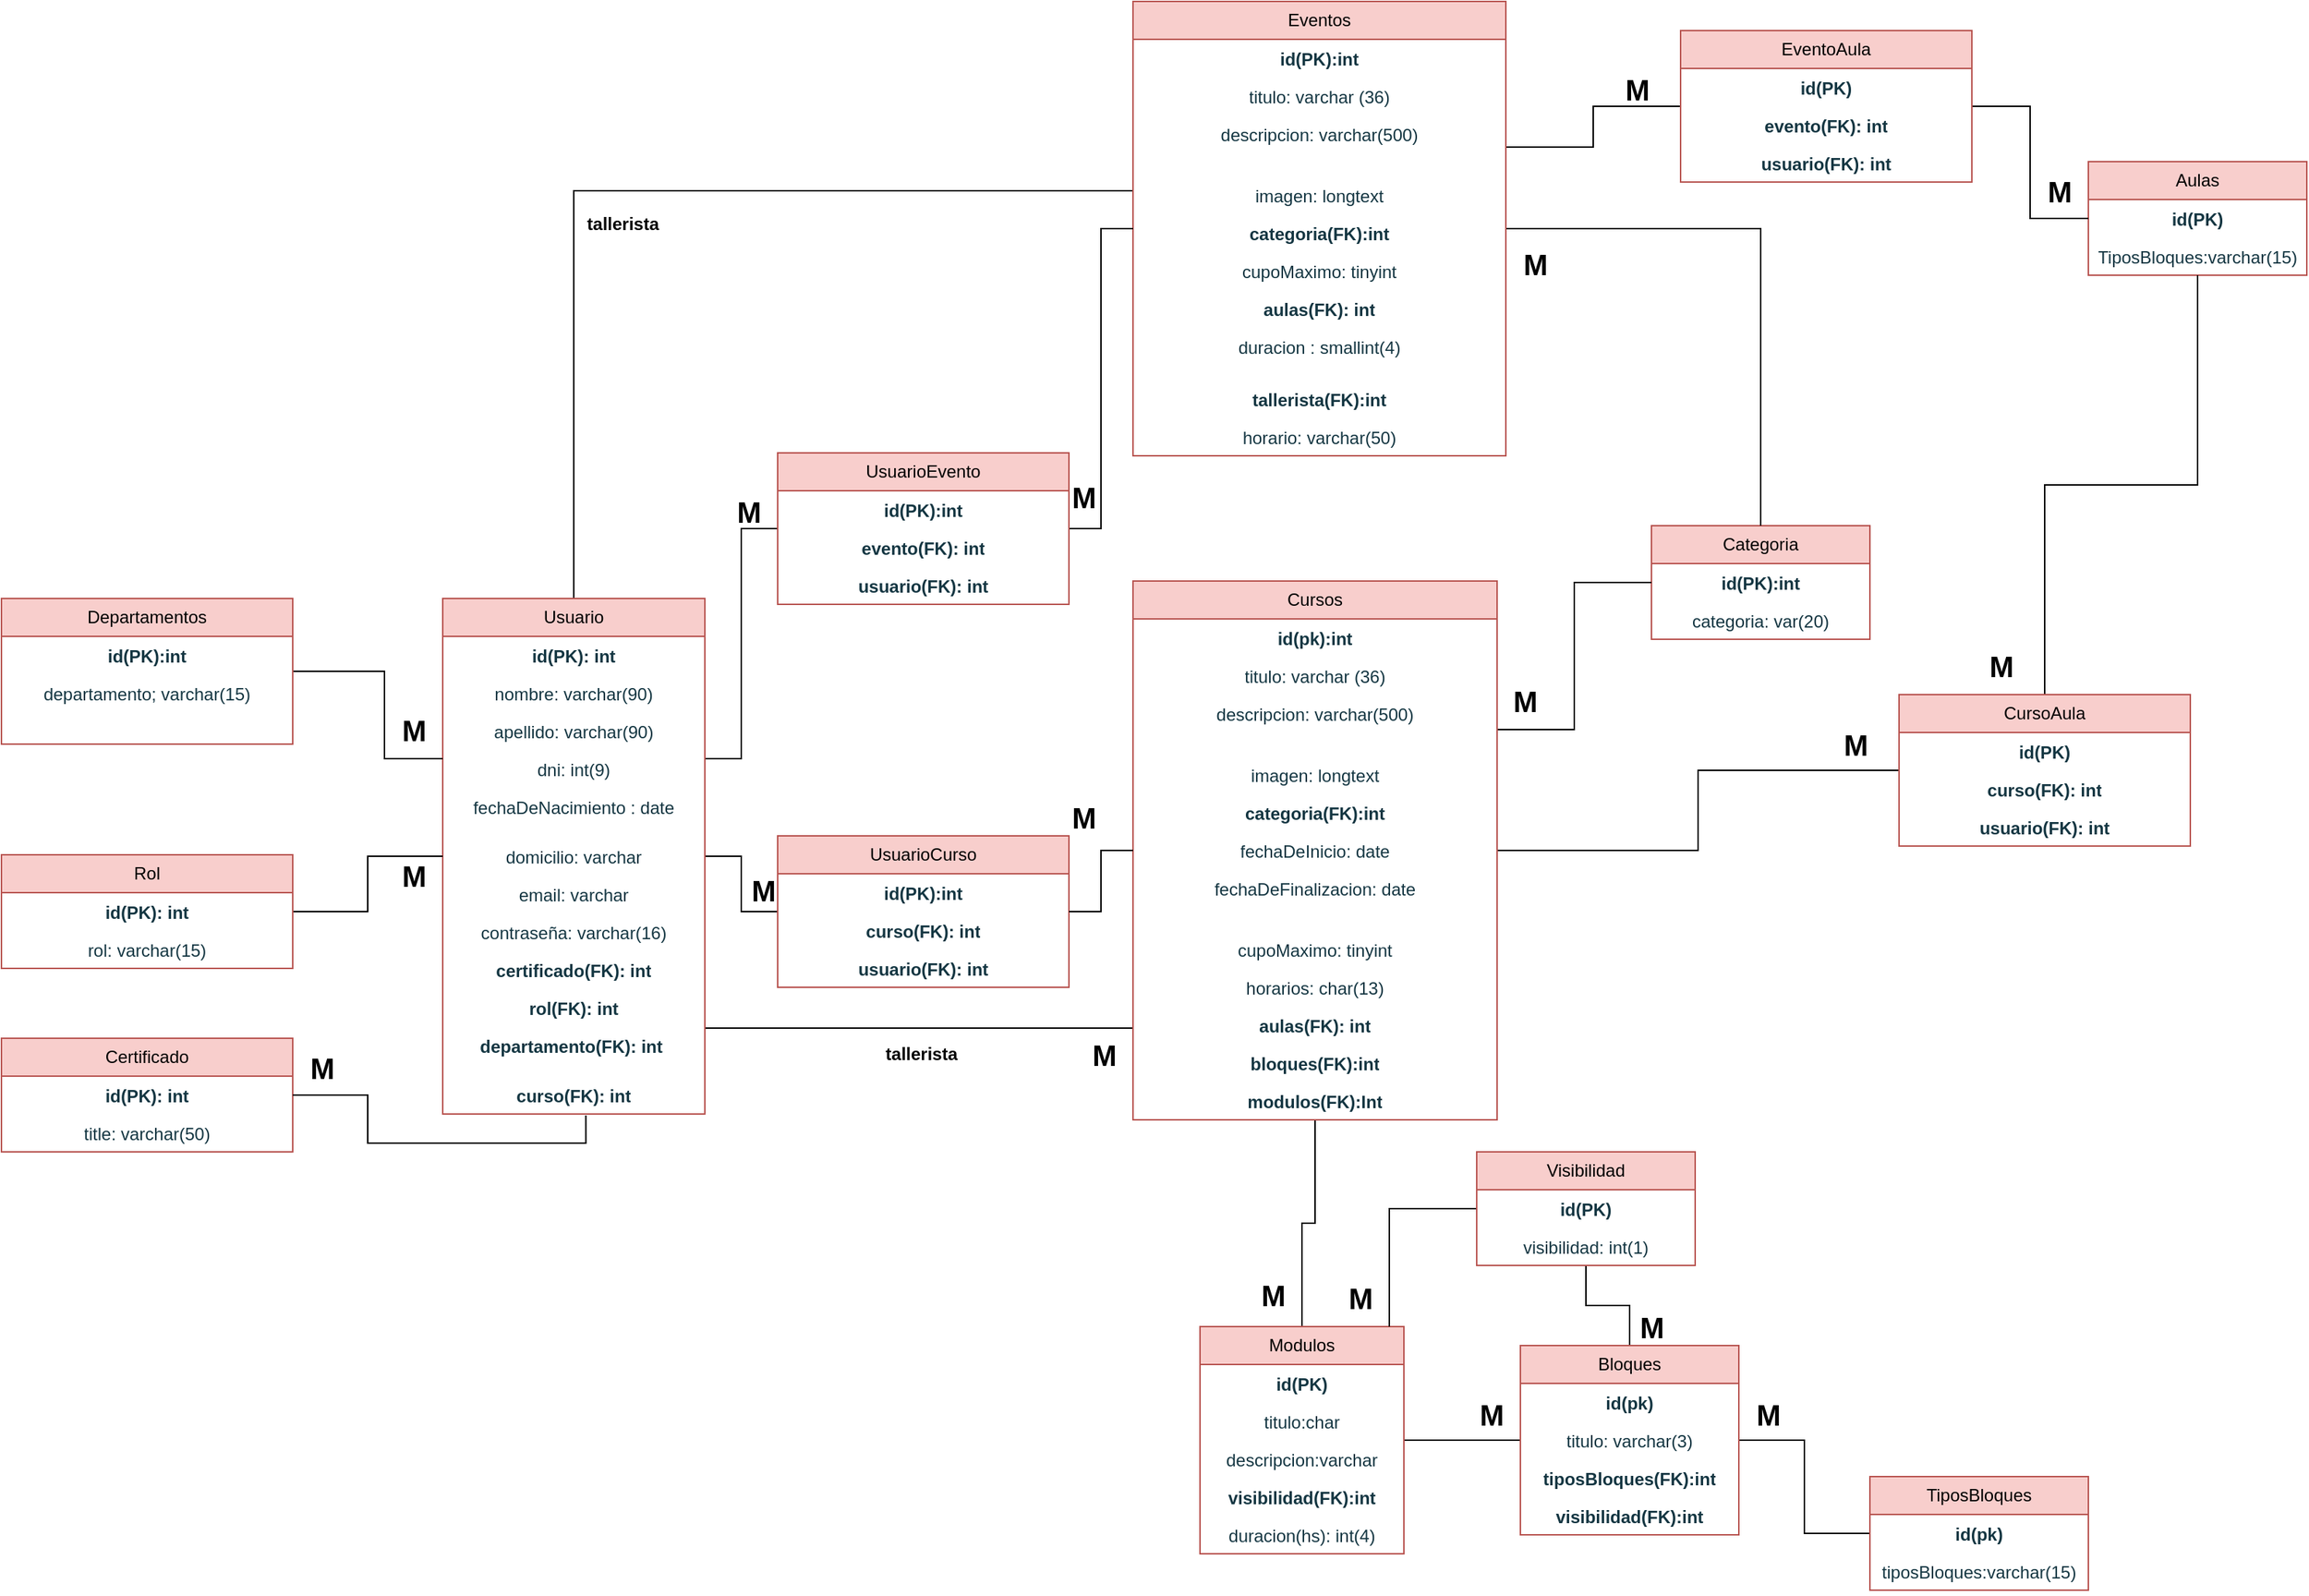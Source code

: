 <mxfile version="22.0.8" type="google">
  <diagram name="Página-1" id="gWVcj5YXT6tBU2rBWjBN">
    <mxGraphModel grid="1" page="1" gridSize="10" guides="1" tooltips="1" connect="1" arrows="1" fold="1" pageScale="1" pageWidth="827" pageHeight="1169" math="0" shadow="0">
      <root>
        <mxCell id="0" />
        <mxCell id="1" parent="0" />
        <mxCell id="Xv2jpE0jrQcvN5k45TY_-11" style="edgeStyle=orthogonalEdgeStyle;rounded=0;orthogonalLoop=1;jettySize=auto;html=1;endArrow=none;endFill=0;" edge="1" parent="1" source="Trl6ogpPUJDb91EOsjQq-227" target="Xv2jpE0jrQcvN5k45TY_-6">
          <mxGeometry relative="1" as="geometry" />
        </mxCell>
        <mxCell id="Xv2jpE0jrQcvN5k45TY_-21" style="edgeStyle=orthogonalEdgeStyle;rounded=0;orthogonalLoop=1;jettySize=auto;html=1;endArrow=none;endFill=0;" edge="1" parent="1" source="Trl6ogpPUJDb91EOsjQq-227" target="Xv2jpE0jrQcvN5k45TY_-16">
          <mxGeometry relative="1" as="geometry">
            <Array as="points">
              <mxPoint x="-105" y="480" />
              <mxPoint x="-105" y="322" />
            </Array>
          </mxGeometry>
        </mxCell>
        <mxCell id="Xv2jpE0jrQcvN5k45TY_-35" style="edgeStyle=orthogonalEdgeStyle;rounded=0;orthogonalLoop=1;jettySize=auto;html=1;entryX=0;entryY=0.5;entryDx=0;entryDy=0;endArrow=none;endFill=0;" edge="1" parent="1" source="Trl6ogpPUJDb91EOsjQq-227">
          <mxGeometry relative="1" as="geometry">
            <mxPoint x="164" y="665" as="targetPoint" />
            <Array as="points">
              <mxPoint x="-60" y="665" />
              <mxPoint x="-60" y="665" />
            </Array>
          </mxGeometry>
        </mxCell>
        <mxCell id="Xv2jpE0jrQcvN5k45TY_-39" style="edgeStyle=orthogonalEdgeStyle;rounded=0;orthogonalLoop=1;jettySize=auto;html=1;entryX=0;entryY=0.5;entryDx=0;entryDy=0;endArrow=none;endFill=0;" edge="1" parent="1" source="Trl6ogpPUJDb91EOsjQq-227" target="5LOl_uwtcelqdM_KmDDy-11">
          <mxGeometry relative="1" as="geometry">
            <Array as="points">
              <mxPoint x="-220" y="90" />
              <mxPoint x="164" y="90" />
            </Array>
          </mxGeometry>
        </mxCell>
        <mxCell id="Trl6ogpPUJDb91EOsjQq-227" value="Usuario" style="swimlane;fontStyle=0;childLayout=stackLayout;horizontal=1;startSize=26;fillColor=#f8cecc;horizontalStack=0;resizeParent=1;resizeParentMax=0;resizeLast=0;collapsible=1;marginBottom=0;whiteSpace=wrap;html=1;strokeColor=#b85450;" vertex="1" parent="1">
          <mxGeometry x="-310" y="370" width="180" height="354" as="geometry" />
        </mxCell>
        <mxCell id="Trl6ogpPUJDb91EOsjQq-228" value="&lt;b&gt;id(PK): int&lt;/b&gt;" style="text;strokeColor=none;fillColor=none;align=center;verticalAlign=top;spacingLeft=4;spacingRight=4;overflow=hidden;rotatable=0;points=[[0,0.5],[1,0.5]];portConstraint=eastwest;whiteSpace=wrap;html=1;fontColor=#143642;" vertex="1" parent="Trl6ogpPUJDb91EOsjQq-227">
          <mxGeometry y="26" width="180" height="26" as="geometry" />
        </mxCell>
        <mxCell id="Trl6ogpPUJDb91EOsjQq-229" value="nombre: varchar(90)" style="text;strokeColor=none;fillColor=none;align=center;verticalAlign=top;spacingLeft=4;spacingRight=4;overflow=hidden;rotatable=0;points=[[0,0.5],[1,0.5]];portConstraint=eastwest;whiteSpace=wrap;html=1;fontColor=#143642;" vertex="1" parent="Trl6ogpPUJDb91EOsjQq-227">
          <mxGeometry y="52" width="180" height="26" as="geometry" />
        </mxCell>
        <mxCell id="Trl6ogpPUJDb91EOsjQq-240" value="apellido: varchar(90)" style="text;strokeColor=none;fillColor=none;align=center;verticalAlign=top;spacingLeft=4;spacingRight=4;overflow=hidden;rotatable=0;points=[[0,0.5],[1,0.5]];portConstraint=eastwest;whiteSpace=wrap;html=1;fontColor=#143642;" vertex="1" parent="Trl6ogpPUJDb91EOsjQq-227">
          <mxGeometry y="78" width="180" height="26" as="geometry" />
        </mxCell>
        <mxCell id="tPulZWrpUTLhjtsQkggX-11" value="dni: int(9)" style="text;strokeColor=none;fillColor=none;align=center;verticalAlign=top;spacingLeft=4;spacingRight=4;overflow=hidden;rotatable=0;points=[[0,0.5],[1,0.5]];portConstraint=eastwest;whiteSpace=wrap;html=1;fontColor=#143642;" vertex="1" parent="Trl6ogpPUJDb91EOsjQq-227">
          <mxGeometry y="104" width="180" height="26" as="geometry" />
        </mxCell>
        <mxCell id="Trl6ogpPUJDb91EOsjQq-231" value="fechaDeNacimiento : date" style="text;strokeColor=none;fillColor=none;align=center;verticalAlign=top;spacingLeft=4;spacingRight=4;overflow=hidden;rotatable=0;points=[[0,0.5],[1,0.5]];portConstraint=eastwest;whiteSpace=wrap;html=1;fontColor=#143642;" vertex="1" parent="Trl6ogpPUJDb91EOsjQq-227">
          <mxGeometry y="130" width="180" height="34" as="geometry" />
        </mxCell>
        <mxCell id="Trl6ogpPUJDb91EOsjQq-237" value="domicilio: varchar&lt;br&gt;" style="text;strokeColor=none;fillColor=none;align=center;verticalAlign=top;spacingLeft=4;spacingRight=4;overflow=hidden;rotatable=0;points=[[0,0.5],[1,0.5]];portConstraint=eastwest;whiteSpace=wrap;html=1;fontColor=#143642;" vertex="1" parent="Trl6ogpPUJDb91EOsjQq-227">
          <mxGeometry y="164" width="180" height="26" as="geometry" />
        </mxCell>
        <mxCell id="Trl6ogpPUJDb91EOsjQq-230" value="email: varchar" style="text;strokeColor=none;fillColor=none;align=center;verticalAlign=top;spacingLeft=4;spacingRight=4;overflow=hidden;rotatable=0;points=[[0,0.5],[1,0.5]];portConstraint=eastwest;whiteSpace=wrap;html=1;fontColor=#143642;" vertex="1" parent="Trl6ogpPUJDb91EOsjQq-227">
          <mxGeometry y="190" width="180" height="26" as="geometry" />
        </mxCell>
        <mxCell id="Trl6ogpPUJDb91EOsjQq-239" value="contraseña: varchar(16)" style="text;strokeColor=none;fillColor=none;align=center;verticalAlign=top;spacingLeft=4;spacingRight=4;overflow=hidden;rotatable=0;points=[[0,0.5],[1,0.5]];portConstraint=eastwest;whiteSpace=wrap;html=1;fontColor=#143642;" vertex="1" parent="Trl6ogpPUJDb91EOsjQq-227">
          <mxGeometry y="216" width="180" height="26" as="geometry" />
        </mxCell>
        <mxCell id="Xv2jpE0jrQcvN5k45TY_-81" value="&lt;b&gt;certificado(FK): int&lt;/b&gt;" style="text;strokeColor=none;fillColor=none;align=center;verticalAlign=top;spacingLeft=4;spacingRight=4;overflow=hidden;rotatable=0;points=[[0,0.5],[1,0.5]];portConstraint=eastwest;whiteSpace=wrap;html=1;fontColor=#143642;" vertex="1" parent="Trl6ogpPUJDb91EOsjQq-227">
          <mxGeometry y="242" width="180" height="26" as="geometry" />
        </mxCell>
        <mxCell id="Trl6ogpPUJDb91EOsjQq-246" value="&lt;b&gt;rol(FK): int&lt;/b&gt;" style="text;strokeColor=none;fillColor=none;align=center;verticalAlign=top;spacingLeft=4;spacingRight=4;overflow=hidden;rotatable=0;points=[[0,0.5],[1,0.5]];portConstraint=eastwest;whiteSpace=wrap;html=1;fontColor=#143642;" vertex="1" parent="Trl6ogpPUJDb91EOsjQq-227">
          <mxGeometry y="268" width="180" height="26" as="geometry" />
        </mxCell>
        <mxCell id="Trl6ogpPUJDb91EOsjQq-238" value="departamento(FK): int&amp;nbsp;" style="text;strokeColor=none;fillColor=none;align=center;verticalAlign=top;spacingLeft=4;spacingRight=4;overflow=hidden;rotatable=0;points=[[0,0.5],[1,0.5]];portConstraint=eastwest;whiteSpace=wrap;html=1;fontColor=#143642;fontStyle=1" vertex="1" parent="Trl6ogpPUJDb91EOsjQq-227">
          <mxGeometry y="294" width="180" height="34" as="geometry" />
        </mxCell>
        <mxCell id="Trl6ogpPUJDb91EOsjQq-245" value="&lt;b&gt;curso(FK): int&lt;/b&gt;" style="text;strokeColor=none;fillColor=none;align=center;verticalAlign=top;spacingLeft=4;spacingRight=4;overflow=hidden;rotatable=0;points=[[0,0.5],[1,0.5]];portConstraint=eastwest;whiteSpace=wrap;html=1;fontColor=#143642;" vertex="1" parent="Trl6ogpPUJDb91EOsjQq-227">
          <mxGeometry y="328" width="180" height="26" as="geometry" />
        </mxCell>
        <mxCell id="Trl6ogpPUJDb91EOsjQq-232" value="Categoria" style="swimlane;fontStyle=0;childLayout=stackLayout;horizontal=1;startSize=26;fillColor=#f8cecc;horizontalStack=0;resizeParent=1;resizeParentMax=0;resizeLast=0;collapsible=1;marginBottom=0;whiteSpace=wrap;html=1;strokeColor=#b85450;" vertex="1" parent="1">
          <mxGeometry x="520" y="320" width="150" height="78" as="geometry" />
        </mxCell>
        <mxCell id="Trl6ogpPUJDb91EOsjQq-233" value="&lt;b&gt;id(PK):int&lt;/b&gt;" style="text;strokeColor=none;fillColor=none;align=center;verticalAlign=top;spacingLeft=4;spacingRight=4;overflow=hidden;rotatable=0;points=[[0,0.5],[1,0.5]];portConstraint=eastwest;whiteSpace=wrap;html=1;fontColor=#143642;" vertex="1" parent="Trl6ogpPUJDb91EOsjQq-232">
          <mxGeometry y="26" width="150" height="26" as="geometry" />
        </mxCell>
        <mxCell id="Trl6ogpPUJDb91EOsjQq-236" value="categoria: var(20)" style="text;strokeColor=none;fillColor=none;align=center;verticalAlign=top;spacingLeft=4;spacingRight=4;overflow=hidden;rotatable=0;points=[[0,0.5],[1,0.5]];portConstraint=eastwest;whiteSpace=wrap;html=1;fontColor=#143642;" vertex="1" parent="Trl6ogpPUJDb91EOsjQq-232">
          <mxGeometry y="52" width="150" height="26" as="geometry" />
        </mxCell>
        <mxCell id="Xv2jpE0jrQcvN5k45TY_-5" style="edgeStyle=orthogonalEdgeStyle;rounded=0;orthogonalLoop=1;jettySize=auto;html=1;endArrow=none;endFill=0;" edge="1" parent="1" source="Trl6ogpPUJDb91EOsjQq-247" target="Trl6ogpPUJDb91EOsjQq-227">
          <mxGeometry relative="1" as="geometry" />
        </mxCell>
        <mxCell id="Trl6ogpPUJDb91EOsjQq-247" value="Rol" style="swimlane;fontStyle=0;childLayout=stackLayout;horizontal=1;startSize=26;fillColor=#f8cecc;horizontalStack=0;resizeParent=1;resizeParentMax=0;resizeLast=0;collapsible=1;marginBottom=0;whiteSpace=wrap;html=1;strokeColor=#b85450;" vertex="1" parent="1">
          <mxGeometry x="-613" y="546" width="200" height="78" as="geometry" />
        </mxCell>
        <mxCell id="Trl6ogpPUJDb91EOsjQq-248" value="&lt;b&gt;id(PK): int&lt;/b&gt;" style="text;strokeColor=none;fillColor=none;align=center;verticalAlign=top;spacingLeft=4;spacingRight=4;overflow=hidden;rotatable=0;points=[[0,0.5],[1,0.5]];portConstraint=eastwest;whiteSpace=wrap;html=1;fontColor=#143642;" vertex="1" parent="Trl6ogpPUJDb91EOsjQq-247">
          <mxGeometry y="26" width="200" height="26" as="geometry" />
        </mxCell>
        <mxCell id="Trl6ogpPUJDb91EOsjQq-249" value="rol: varchar(15)" style="text;strokeColor=none;fillColor=none;align=center;verticalAlign=top;spacingLeft=4;spacingRight=4;overflow=hidden;rotatable=0;points=[[0,0.5],[1,0.5]];portConstraint=eastwest;whiteSpace=wrap;html=1;fontColor=#143642;" vertex="1" parent="Trl6ogpPUJDb91EOsjQq-247">
          <mxGeometry y="52" width="200" height="26" as="geometry" />
        </mxCell>
        <mxCell id="Xv2jpE0jrQcvN5k45TY_-26" style="edgeStyle=orthogonalEdgeStyle;rounded=0;orthogonalLoop=1;jettySize=auto;html=1;endArrow=none;endFill=0;" edge="1" parent="1" source="Trl6ogpPUJDb91EOsjQq-253" target="Trl6ogpPUJDb91EOsjQq-232">
          <mxGeometry relative="1" as="geometry">
            <Array as="points">
              <mxPoint x="467" y="460" />
              <mxPoint x="467" y="359" />
            </Array>
          </mxGeometry>
        </mxCell>
        <mxCell id="Xv2jpE0jrQcvN5k45TY_-31" style="edgeStyle=orthogonalEdgeStyle;rounded=0;orthogonalLoop=1;jettySize=auto;html=1;endArrow=none;endFill=0;" edge="1" parent="1" source="Trl6ogpPUJDb91EOsjQq-253" target="Trl6ogpPUJDb91EOsjQq-267">
          <mxGeometry relative="1" as="geometry" />
        </mxCell>
        <mxCell id="Xv2jpE0jrQcvN5k45TY_-65" style="edgeStyle=orthogonalEdgeStyle;rounded=0;orthogonalLoop=1;jettySize=auto;html=1;endArrow=none;endFill=0;" edge="1" parent="1" source="Trl6ogpPUJDb91EOsjQq-253" target="Xv2jpE0jrQcvN5k45TY_-59">
          <mxGeometry relative="1" as="geometry" />
        </mxCell>
        <mxCell id="Trl6ogpPUJDb91EOsjQq-253" value="Cursos" style="swimlane;fontStyle=0;childLayout=stackLayout;horizontal=1;startSize=26;fillColor=#f8cecc;horizontalStack=0;resizeParent=1;resizeParentMax=0;resizeLast=0;collapsible=1;marginBottom=0;whiteSpace=wrap;html=1;strokeColor=#b85450;" vertex="1" parent="1">
          <mxGeometry x="164" y="358" width="250" height="370" as="geometry" />
        </mxCell>
        <mxCell id="Trl6ogpPUJDb91EOsjQq-254" value="&lt;b&gt;id(pk):int&lt;/b&gt;" style="text;strokeColor=none;fillColor=none;align=center;verticalAlign=top;spacingLeft=4;spacingRight=4;overflow=hidden;rotatable=0;points=[[0,0.5],[1,0.5]];portConstraint=eastwest;whiteSpace=wrap;html=1;fontColor=#143642;" vertex="1" parent="Trl6ogpPUJDb91EOsjQq-253">
          <mxGeometry y="26" width="250" height="26" as="geometry" />
        </mxCell>
        <mxCell id="Trl6ogpPUJDb91EOsjQq-255" value="titulo: varchar (36)" style="text;strokeColor=none;fillColor=none;align=center;verticalAlign=top;spacingLeft=4;spacingRight=4;overflow=hidden;rotatable=0;points=[[0,0.5],[1,0.5]];portConstraint=eastwest;whiteSpace=wrap;html=1;fontColor=#143642;" vertex="1" parent="Trl6ogpPUJDb91EOsjQq-253">
          <mxGeometry y="52" width="250" height="26" as="geometry" />
        </mxCell>
        <mxCell id="Trl6ogpPUJDb91EOsjQq-256" value="descripcion: varchar(500)" style="text;strokeColor=none;fillColor=none;align=center;verticalAlign=top;spacingLeft=4;spacingRight=4;overflow=hidden;rotatable=0;points=[[0,0.5],[1,0.5]];portConstraint=eastwest;whiteSpace=wrap;html=1;fontColor=#143642;" vertex="1" parent="Trl6ogpPUJDb91EOsjQq-253">
          <mxGeometry y="78" width="250" height="42" as="geometry" />
        </mxCell>
        <mxCell id="Trl6ogpPUJDb91EOsjQq-257" value="imagen: longtext" style="text;strokeColor=none;fillColor=none;align=center;verticalAlign=top;spacingLeft=4;spacingRight=4;overflow=hidden;rotatable=0;points=[[0,0.5],[1,0.5]];portConstraint=eastwest;whiteSpace=wrap;html=1;fontColor=#143642;" vertex="1" parent="Trl6ogpPUJDb91EOsjQq-253">
          <mxGeometry y="120" width="250" height="26" as="geometry" />
        </mxCell>
        <mxCell id="Trl6ogpPUJDb91EOsjQq-258" value="&lt;b style=&quot;border-color: var(--border-color);&quot;&gt;categoria(FK):int&lt;/b&gt;" style="text;strokeColor=none;fillColor=none;align=center;verticalAlign=top;spacingLeft=4;spacingRight=4;overflow=hidden;rotatable=0;points=[[0,0.5],[1,0.5]];portConstraint=eastwest;whiteSpace=wrap;html=1;fontColor=#143642;" vertex="1" parent="Trl6ogpPUJDb91EOsjQq-253">
          <mxGeometry y="146" width="250" height="26" as="geometry" />
        </mxCell>
        <mxCell id="Trl6ogpPUJDb91EOsjQq-259" value="fechaDeInicio: date" style="text;strokeColor=none;fillColor=none;align=center;verticalAlign=top;spacingLeft=4;spacingRight=4;overflow=hidden;rotatable=0;points=[[0,0.5],[1,0.5]];portConstraint=eastwest;whiteSpace=wrap;html=1;fontColor=#143642;" vertex="1" parent="Trl6ogpPUJDb91EOsjQq-253">
          <mxGeometry y="172" width="250" height="26" as="geometry" />
        </mxCell>
        <mxCell id="Trl6ogpPUJDb91EOsjQq-260" value="fechaDeFinalizacion: date" style="text;strokeColor=none;fillColor=none;align=center;verticalAlign=top;spacingLeft=4;spacingRight=4;overflow=hidden;rotatable=0;points=[[0,0.5],[1,0.5]];portConstraint=eastwest;whiteSpace=wrap;html=1;fontColor=#143642;" vertex="1" parent="Trl6ogpPUJDb91EOsjQq-253">
          <mxGeometry y="198" width="250" height="42" as="geometry" />
        </mxCell>
        <mxCell id="Trl6ogpPUJDb91EOsjQq-261" value="cupoMaximo: tinyint" style="text;strokeColor=none;fillColor=none;align=center;verticalAlign=top;spacingLeft=4;spacingRight=4;overflow=hidden;rotatable=0;points=[[0,0.5],[1,0.5]];portConstraint=eastwest;whiteSpace=wrap;html=1;fontColor=#143642;" vertex="1" parent="Trl6ogpPUJDb91EOsjQq-253">
          <mxGeometry y="240" width="250" height="26" as="geometry" />
        </mxCell>
        <mxCell id="Trl6ogpPUJDb91EOsjQq-264" value="horarios: char(13)" style="text;strokeColor=none;fillColor=none;align=center;verticalAlign=top;spacingLeft=4;spacingRight=4;overflow=hidden;rotatable=0;points=[[0,0.5],[1,0.5]];portConstraint=eastwest;whiteSpace=wrap;html=1;fontColor=#143642;" vertex="1" parent="Trl6ogpPUJDb91EOsjQq-253">
          <mxGeometry y="266" width="250" height="26" as="geometry" />
        </mxCell>
        <mxCell id="Trl6ogpPUJDb91EOsjQq-262" value="&lt;b&gt;aulas(FK): int&lt;/b&gt;" style="text;strokeColor=none;fillColor=none;align=center;verticalAlign=top;spacingLeft=4;spacingRight=4;overflow=hidden;rotatable=0;points=[[0,0.5],[1,0.5]];portConstraint=eastwest;whiteSpace=wrap;html=1;fontColor=#143642;" vertex="1" parent="Trl6ogpPUJDb91EOsjQq-253">
          <mxGeometry y="292" width="250" height="26" as="geometry" />
        </mxCell>
        <mxCell id="tPulZWrpUTLhjtsQkggX-2" value="&lt;b&gt;bloques(FK):int&lt;/b&gt;" style="text;strokeColor=none;fillColor=none;align=center;verticalAlign=top;spacingLeft=4;spacingRight=4;overflow=hidden;rotatable=0;points=[[0,0.5],[1,0.5]];portConstraint=eastwest;whiteSpace=wrap;html=1;fontColor=#143642;" vertex="1" parent="Trl6ogpPUJDb91EOsjQq-253">
          <mxGeometry y="318" width="250" height="26" as="geometry" />
        </mxCell>
        <mxCell id="Trl6ogpPUJDb91EOsjQq-266" value="&lt;b&gt;modulos(FK):Int&lt;/b&gt;" style="text;strokeColor=none;fillColor=none;align=center;verticalAlign=top;spacingLeft=4;spacingRight=4;overflow=hidden;rotatable=0;points=[[0,0.5],[1,0.5]];portConstraint=eastwest;whiteSpace=wrap;html=1;fontColor=#143642;" vertex="1" parent="Trl6ogpPUJDb91EOsjQq-253">
          <mxGeometry y="344" width="250" height="26" as="geometry" />
        </mxCell>
        <mxCell id="Xv2jpE0jrQcvN5k45TY_-32" style="edgeStyle=orthogonalEdgeStyle;rounded=0;orthogonalLoop=1;jettySize=auto;html=1;endArrow=none;endFill=0;" edge="1" parent="1" source="Trl6ogpPUJDb91EOsjQq-267" target="5LOl_uwtcelqdM_KmDDy-1">
          <mxGeometry relative="1" as="geometry" />
        </mxCell>
        <mxCell id="Trl6ogpPUJDb91EOsjQq-267" value="Modulos" style="swimlane;fontStyle=0;childLayout=stackLayout;horizontal=1;startSize=26;fillColor=#f8cecc;horizontalStack=0;resizeParent=1;resizeParentMax=0;resizeLast=0;collapsible=1;marginBottom=0;whiteSpace=wrap;html=1;strokeColor=#b85450;" vertex="1" parent="1">
          <mxGeometry x="210" y="870" width="140" height="156" as="geometry" />
        </mxCell>
        <mxCell id="Trl6ogpPUJDb91EOsjQq-268" value="&lt;b&gt;id(PK)&lt;/b&gt;" style="text;strokeColor=none;fillColor=none;align=center;verticalAlign=top;spacingLeft=4;spacingRight=4;overflow=hidden;rotatable=0;points=[[0,0.5],[1,0.5]];portConstraint=eastwest;whiteSpace=wrap;html=1;fontColor=#143642;" vertex="1" parent="Trl6ogpPUJDb91EOsjQq-267">
          <mxGeometry y="26" width="140" height="26" as="geometry" />
        </mxCell>
        <mxCell id="Trl6ogpPUJDb91EOsjQq-269" value="titulo:char" style="text;strokeColor=none;fillColor=none;align=center;verticalAlign=top;spacingLeft=4;spacingRight=4;overflow=hidden;rotatable=0;points=[[0,0.5],[1,0.5]];portConstraint=eastwest;whiteSpace=wrap;html=1;fontColor=#143642;" vertex="1" parent="Trl6ogpPUJDb91EOsjQq-267">
          <mxGeometry y="52" width="140" height="26" as="geometry" />
        </mxCell>
        <mxCell id="Trl6ogpPUJDb91EOsjQq-270" value="descripcion:varchar" style="text;strokeColor=none;fillColor=none;align=center;verticalAlign=top;spacingLeft=4;spacingRight=4;overflow=hidden;rotatable=0;points=[[0,0.5],[1,0.5]];portConstraint=eastwest;whiteSpace=wrap;html=1;fontColor=#143642;" vertex="1" parent="Trl6ogpPUJDb91EOsjQq-267">
          <mxGeometry y="78" width="140" height="26" as="geometry" />
        </mxCell>
        <mxCell id="Trl6ogpPUJDb91EOsjQq-271" value="&lt;b&gt;visibilidad(FK):int&lt;/b&gt;" style="text;strokeColor=none;fillColor=none;align=center;verticalAlign=top;spacingLeft=4;spacingRight=4;overflow=hidden;rotatable=0;points=[[0,0.5],[1,0.5]];portConstraint=eastwest;whiteSpace=wrap;html=1;fontColor=#143642;" vertex="1" parent="Trl6ogpPUJDb91EOsjQq-267">
          <mxGeometry y="104" width="140" height="26" as="geometry" />
        </mxCell>
        <mxCell id="Trl6ogpPUJDb91EOsjQq-272" value="duracion(hs): int(4)" style="text;strokeColor=none;fillColor=none;align=center;verticalAlign=top;spacingLeft=4;spacingRight=4;overflow=hidden;rotatable=0;points=[[0,0.5],[1,0.5]];portConstraint=eastwest;whiteSpace=wrap;html=1;fontColor=#143642;" vertex="1" parent="Trl6ogpPUJDb91EOsjQq-267">
          <mxGeometry y="130" width="140" height="26" as="geometry" />
        </mxCell>
        <mxCell id="Xv2jpE0jrQcvN5k45TY_-2" style="edgeStyle=orthogonalEdgeStyle;rounded=0;orthogonalLoop=1;jettySize=auto;html=1;endArrow=none;endFill=0;" edge="1" parent="1" source="Trl6ogpPUJDb91EOsjQq-273" target="Trl6ogpPUJDb91EOsjQq-227">
          <mxGeometry relative="1" as="geometry">
            <Array as="points">
              <mxPoint x="-350" y="420" />
              <mxPoint x="-350" y="480" />
            </Array>
          </mxGeometry>
        </mxCell>
        <mxCell id="Trl6ogpPUJDb91EOsjQq-273" value="Departamentos" style="swimlane;fontStyle=0;childLayout=stackLayout;horizontal=1;startSize=26;fillColor=#f8cecc;horizontalStack=0;resizeParent=1;resizeParentMax=0;resizeLast=0;collapsible=1;marginBottom=0;whiteSpace=wrap;html=1;strokeColor=#b85450;" vertex="1" parent="1">
          <mxGeometry x="-613" y="370" width="200" height="100" as="geometry" />
        </mxCell>
        <mxCell id="Trl6ogpPUJDb91EOsjQq-274" value="&lt;b&gt;id(PK):int&lt;/b&gt;" style="text;strokeColor=none;fillColor=none;align=center;verticalAlign=top;spacingLeft=4;spacingRight=4;overflow=hidden;rotatable=0;points=[[0,0.5],[1,0.5]];portConstraint=eastwest;whiteSpace=wrap;html=1;fontColor=#143642;" vertex="1" parent="Trl6ogpPUJDb91EOsjQq-273">
          <mxGeometry y="26" width="200" height="26" as="geometry" />
        </mxCell>
        <mxCell id="Trl6ogpPUJDb91EOsjQq-275" value="departamento; varchar(15)" style="text;strokeColor=none;fillColor=none;align=center;verticalAlign=top;spacingLeft=4;spacingRight=4;overflow=hidden;rotatable=0;points=[[0,0.5],[1,0.5]];portConstraint=eastwest;whiteSpace=wrap;html=1;fontColor=#143642;" vertex="1" parent="Trl6ogpPUJDb91EOsjQq-273">
          <mxGeometry y="52" width="200" height="48" as="geometry" />
        </mxCell>
        <mxCell id="Xv2jpE0jrQcvN5k45TY_-33" style="edgeStyle=orthogonalEdgeStyle;rounded=0;orthogonalLoop=1;jettySize=auto;html=1;endArrow=none;endFill=0;" edge="1" parent="1" source="5LOl_uwtcelqdM_KmDDy-1" target="5LOl_uwtcelqdM_KmDDy-37">
          <mxGeometry relative="1" as="geometry" />
        </mxCell>
        <mxCell id="Xv2jpE0jrQcvN5k45TY_-34" style="edgeStyle=orthogonalEdgeStyle;rounded=0;orthogonalLoop=1;jettySize=auto;html=1;endArrow=none;endFill=0;" edge="1" parent="1" source="5LOl_uwtcelqdM_KmDDy-1" target="5LOl_uwtcelqdM_KmDDy-13">
          <mxGeometry relative="1" as="geometry" />
        </mxCell>
        <mxCell id="5LOl_uwtcelqdM_KmDDy-1" value="Bloques" style="swimlane;fontStyle=0;childLayout=stackLayout;horizontal=1;startSize=26;fillColor=#f8cecc;horizontalStack=0;resizeParent=1;resizeParentMax=0;resizeLast=0;collapsible=1;marginBottom=0;whiteSpace=wrap;html=1;strokeColor=#b85450;" vertex="1" parent="1">
          <mxGeometry x="430" y="883" width="150" height="130" as="geometry" />
        </mxCell>
        <mxCell id="5LOl_uwtcelqdM_KmDDy-2" value="&lt;b&gt;id(pk)&lt;/b&gt;" style="text;strokeColor=none;fillColor=none;align=center;verticalAlign=top;spacingLeft=4;spacingRight=4;overflow=hidden;rotatable=0;points=[[0,0.5],[1,0.5]];portConstraint=eastwest;whiteSpace=wrap;html=1;fontColor=#143642;" vertex="1" parent="5LOl_uwtcelqdM_KmDDy-1">
          <mxGeometry y="26" width="150" height="26" as="geometry" />
        </mxCell>
        <mxCell id="5LOl_uwtcelqdM_KmDDy-3" value="titulo: varchar(3)" style="text;strokeColor=none;fillColor=none;align=center;verticalAlign=top;spacingLeft=4;spacingRight=4;overflow=hidden;rotatable=0;points=[[0,0.5],[1,0.5]];portConstraint=eastwest;whiteSpace=wrap;html=1;fontColor=#143642;" vertex="1" parent="5LOl_uwtcelqdM_KmDDy-1">
          <mxGeometry y="52" width="150" height="26" as="geometry" />
        </mxCell>
        <mxCell id="tPulZWrpUTLhjtsQkggX-3" value="&lt;span style=&quot;border-color: var(--border-color);&quot;&gt;&lt;b&gt;tiposBloques(FK):int&lt;/b&gt;&lt;/span&gt;" style="text;strokeColor=none;fillColor=none;align=center;verticalAlign=top;spacingLeft=4;spacingRight=4;overflow=hidden;rotatable=0;points=[[0,0.5],[1,0.5]];portConstraint=eastwest;whiteSpace=wrap;html=1;fontColor=#143642;" vertex="1" parent="5LOl_uwtcelqdM_KmDDy-1">
          <mxGeometry y="78" width="150" height="26" as="geometry" />
        </mxCell>
        <mxCell id="5LOl_uwtcelqdM_KmDDy-4" value="&lt;b style=&quot;border-color: var(--border-color);&quot;&gt;visibilidad(FK):int&lt;/b&gt;" style="text;strokeColor=none;fillColor=none;align=center;verticalAlign=top;spacingLeft=4;spacingRight=4;overflow=hidden;rotatable=0;points=[[0,0.5],[1,0.5]];portConstraint=eastwest;whiteSpace=wrap;html=1;fontColor=#143642;" vertex="1" parent="5LOl_uwtcelqdM_KmDDy-1">
          <mxGeometry y="104" width="150" height="26" as="geometry" />
        </mxCell>
        <mxCell id="Xv2jpE0jrQcvN5k45TY_-28" style="edgeStyle=orthogonalEdgeStyle;rounded=0;orthogonalLoop=1;jettySize=auto;html=1;endArrow=none;endFill=0;" edge="1" parent="1" source="5LOl_uwtcelqdM_KmDDy-7" target="Trl6ogpPUJDb91EOsjQq-232">
          <mxGeometry relative="1" as="geometry" />
        </mxCell>
        <mxCell id="Xv2jpE0jrQcvN5k45TY_-74" style="edgeStyle=orthogonalEdgeStyle;rounded=0;orthogonalLoop=1;jettySize=auto;html=1;endArrow=none;endFill=0;" edge="1" parent="1" source="5LOl_uwtcelqdM_KmDDy-7" target="Xv2jpE0jrQcvN5k45TY_-70">
          <mxGeometry relative="1" as="geometry">
            <Array as="points">
              <mxPoint x="480" y="60" />
              <mxPoint x="480" y="32" />
            </Array>
          </mxGeometry>
        </mxCell>
        <mxCell id="5LOl_uwtcelqdM_KmDDy-7" value="Eventos" style="swimlane;fontStyle=0;childLayout=stackLayout;horizontal=1;startSize=26;fillColor=#f8cecc;horizontalStack=0;resizeParent=1;resizeParentMax=0;resizeLast=0;collapsible=1;marginBottom=0;whiteSpace=wrap;html=1;strokeColor=#b85450;" vertex="1" parent="1">
          <mxGeometry x="164" y="-40" width="256" height="312" as="geometry" />
        </mxCell>
        <mxCell id="5LOl_uwtcelqdM_KmDDy-8" value="&lt;b&gt;id(PK):int&lt;/b&gt;" style="text;strokeColor=none;fillColor=none;align=center;verticalAlign=top;spacingLeft=4;spacingRight=4;overflow=hidden;rotatable=0;points=[[0,0.5],[1,0.5]];portConstraint=eastwest;whiteSpace=wrap;html=1;fontColor=#143642;" vertex="1" parent="5LOl_uwtcelqdM_KmDDy-7">
          <mxGeometry y="26" width="256" height="26" as="geometry" />
        </mxCell>
        <mxCell id="5LOl_uwtcelqdM_KmDDy-9" value="titulo: varchar (36)" style="text;strokeColor=none;fillColor=none;align=center;verticalAlign=top;spacingLeft=4;spacingRight=4;overflow=hidden;rotatable=0;points=[[0,0.5],[1,0.5]];portConstraint=eastwest;whiteSpace=wrap;html=1;fontColor=#143642;" vertex="1" parent="5LOl_uwtcelqdM_KmDDy-7">
          <mxGeometry y="52" width="256" height="26" as="geometry" />
        </mxCell>
        <mxCell id="5LOl_uwtcelqdM_KmDDy-10" value="descripcion: varchar(500)" style="text;strokeColor=none;fillColor=none;align=center;verticalAlign=top;spacingLeft=4;spacingRight=4;overflow=hidden;rotatable=0;points=[[0,0.5],[1,0.5]];portConstraint=eastwest;whiteSpace=wrap;html=1;fontColor=#143642;" vertex="1" parent="5LOl_uwtcelqdM_KmDDy-7">
          <mxGeometry y="78" width="256" height="42" as="geometry" />
        </mxCell>
        <mxCell id="5LOl_uwtcelqdM_KmDDy-11" value="imagen: longtext" style="text;strokeColor=none;fillColor=none;align=center;verticalAlign=top;spacingLeft=4;spacingRight=4;overflow=hidden;rotatable=0;points=[[0,0.5],[1,0.5]];portConstraint=eastwest;whiteSpace=wrap;html=1;fontColor=#143642;" vertex="1" parent="5LOl_uwtcelqdM_KmDDy-7">
          <mxGeometry y="120" width="256" height="26" as="geometry" />
        </mxCell>
        <mxCell id="5LOl_uwtcelqdM_KmDDy-12" value="&lt;b style=&quot;border-color: var(--border-color);&quot;&gt;categoria(FK):int&lt;/b&gt;" style="text;strokeColor=none;fillColor=none;align=center;verticalAlign=top;spacingLeft=4;spacingRight=4;overflow=hidden;rotatable=0;points=[[0,0.5],[1,0.5]];portConstraint=eastwest;whiteSpace=wrap;html=1;fontColor=#143642;" vertex="1" parent="5LOl_uwtcelqdM_KmDDy-7">
          <mxGeometry y="146" width="256" height="26" as="geometry" />
        </mxCell>
        <mxCell id="5LOl_uwtcelqdM_KmDDy-48" value="cupoMaximo: tinyint" style="text;strokeColor=none;fillColor=none;align=center;verticalAlign=top;spacingLeft=4;spacingRight=4;overflow=hidden;rotatable=0;points=[[0,0.5],[1,0.5]];portConstraint=eastwest;whiteSpace=wrap;html=1;fontColor=#143642;" vertex="1" parent="5LOl_uwtcelqdM_KmDDy-7">
          <mxGeometry y="172" width="256" height="26" as="geometry" />
        </mxCell>
        <mxCell id="5LOl_uwtcelqdM_KmDDy-49" value="&lt;b style=&quot;border-color: var(--border-color);&quot;&gt;aulas(FK): int&lt;/b&gt;" style="text;strokeColor=none;fillColor=none;align=center;verticalAlign=top;spacingLeft=4;spacingRight=4;overflow=hidden;rotatable=0;points=[[0,0.5],[1,0.5]];portConstraint=eastwest;whiteSpace=wrap;html=1;fontColor=#143642;" vertex="1" parent="5LOl_uwtcelqdM_KmDDy-7">
          <mxGeometry y="198" width="256" height="26" as="geometry" />
        </mxCell>
        <mxCell id="5LOl_uwtcelqdM_KmDDy-50" value="duracion : smallint(4)" style="text;strokeColor=none;fillColor=none;align=center;verticalAlign=top;spacingLeft=4;spacingRight=4;overflow=hidden;rotatable=0;points=[[0,0.5],[1,0.5]];portConstraint=eastwest;whiteSpace=wrap;html=1;fontColor=#143642;" vertex="1" parent="5LOl_uwtcelqdM_KmDDy-7">
          <mxGeometry y="224" width="256" height="36" as="geometry" />
        </mxCell>
        <mxCell id="Xv2jpE0jrQcvN5k45TY_-49" value="&lt;b&gt;tallerista(FK):int&lt;/b&gt;" style="text;strokeColor=none;fillColor=none;align=center;verticalAlign=top;spacingLeft=4;spacingRight=4;overflow=hidden;rotatable=0;points=[[0,0.5],[1,0.5]];portConstraint=eastwest;whiteSpace=wrap;html=1;fontColor=#143642;" vertex="1" parent="5LOl_uwtcelqdM_KmDDy-7">
          <mxGeometry y="260" width="256" height="26" as="geometry" />
        </mxCell>
        <mxCell id="5LOl_uwtcelqdM_KmDDy-51" value="horario: varchar(50)" style="text;strokeColor=none;fillColor=none;align=center;verticalAlign=top;spacingLeft=4;spacingRight=4;overflow=hidden;rotatable=0;points=[[0,0.5],[1,0.5]];portConstraint=eastwest;whiteSpace=wrap;html=1;fontColor=#143642;" vertex="1" parent="5LOl_uwtcelqdM_KmDDy-7">
          <mxGeometry y="286" width="256" height="26" as="geometry" />
        </mxCell>
        <mxCell id="5LOl_uwtcelqdM_KmDDy-13" value="TiposBloques" style="swimlane;fontStyle=0;childLayout=stackLayout;horizontal=1;startSize=26;fillColor=#f8cecc;horizontalStack=0;resizeParent=1;resizeParentMax=0;resizeLast=0;collapsible=1;marginBottom=0;whiteSpace=wrap;html=1;strokeColor=#b85450;" vertex="1" parent="1">
          <mxGeometry x="670" y="973" width="150" height="78" as="geometry" />
        </mxCell>
        <mxCell id="5LOl_uwtcelqdM_KmDDy-14" value="&lt;b&gt;id(pk)&lt;/b&gt;" style="text;strokeColor=none;fillColor=none;align=center;verticalAlign=top;spacingLeft=4;spacingRight=4;overflow=hidden;rotatable=0;points=[[0,0.5],[1,0.5]];portConstraint=eastwest;whiteSpace=wrap;html=1;fontColor=#143642;" vertex="1" parent="5LOl_uwtcelqdM_KmDDy-13">
          <mxGeometry y="26" width="150" height="26" as="geometry" />
        </mxCell>
        <mxCell id="5LOl_uwtcelqdM_KmDDy-15" value="tiposBloques:varchar(15)" style="text;strokeColor=none;fillColor=none;align=center;verticalAlign=top;spacingLeft=4;spacingRight=4;overflow=hidden;rotatable=0;points=[[0,0.5],[1,0.5]];portConstraint=eastwest;whiteSpace=wrap;html=1;fontColor=#143642;" vertex="1" parent="5LOl_uwtcelqdM_KmDDy-13">
          <mxGeometry y="52" width="150" height="26" as="geometry" />
        </mxCell>
        <mxCell id="Xv2jpE0jrQcvN5k45TY_-38" style="edgeStyle=orthogonalEdgeStyle;rounded=0;orthogonalLoop=1;jettySize=auto;html=1;endArrow=none;endFill=0;" edge="1" parent="1" source="5LOl_uwtcelqdM_KmDDy-37" target="Trl6ogpPUJDb91EOsjQq-267">
          <mxGeometry relative="1" as="geometry">
            <Array as="points">
              <mxPoint x="340" y="789" />
            </Array>
          </mxGeometry>
        </mxCell>
        <mxCell id="5LOl_uwtcelqdM_KmDDy-37" value="Visibilidad" style="swimlane;fontStyle=0;childLayout=stackLayout;horizontal=1;startSize=26;fillColor=#f8cecc;horizontalStack=0;resizeParent=1;resizeParentMax=0;resizeLast=0;collapsible=1;marginBottom=0;whiteSpace=wrap;html=1;strokeColor=#b85450;" vertex="1" parent="1">
          <mxGeometry x="400" y="750" width="150" height="78" as="geometry" />
        </mxCell>
        <mxCell id="5LOl_uwtcelqdM_KmDDy-38" value="&lt;b&gt;id(PK)&lt;/b&gt;" style="text;strokeColor=none;fillColor=none;align=center;verticalAlign=top;spacingLeft=4;spacingRight=4;overflow=hidden;rotatable=0;points=[[0,0.5],[1,0.5]];portConstraint=eastwest;whiteSpace=wrap;html=1;fontColor=#143642;" vertex="1" parent="5LOl_uwtcelqdM_KmDDy-37">
          <mxGeometry y="26" width="150" height="26" as="geometry" />
        </mxCell>
        <mxCell id="5LOl_uwtcelqdM_KmDDy-39" value="visibilidad: int(1)" style="text;strokeColor=none;fillColor=none;align=center;verticalAlign=top;spacingLeft=4;spacingRight=4;overflow=hidden;rotatable=0;points=[[0,0.5],[1,0.5]];portConstraint=eastwest;whiteSpace=wrap;html=1;fontColor=#143642;" vertex="1" parent="5LOl_uwtcelqdM_KmDDy-37">
          <mxGeometry y="52" width="150" height="26" as="geometry" />
        </mxCell>
        <mxCell id="Xv2jpE0jrQcvN5k45TY_-6" value="UsuarioCurso" style="swimlane;fontStyle=0;childLayout=stackLayout;horizontal=1;startSize=26;fillColor=#f8cecc;horizontalStack=0;resizeParent=1;resizeParentMax=0;resizeLast=0;collapsible=1;marginBottom=0;whiteSpace=wrap;html=1;strokeColor=#b85450;" vertex="1" parent="1">
          <mxGeometry x="-80" y="533" width="200" height="104" as="geometry" />
        </mxCell>
        <mxCell id="Xv2jpE0jrQcvN5k45TY_-7" value="&lt;b&gt;id(PK):int&lt;/b&gt;" style="text;strokeColor=none;fillColor=none;align=center;verticalAlign=top;spacingLeft=4;spacingRight=4;overflow=hidden;rotatable=0;points=[[0,0.5],[1,0.5]];portConstraint=eastwest;whiteSpace=wrap;html=1;fontColor=#143642;" vertex="1" parent="Xv2jpE0jrQcvN5k45TY_-6">
          <mxGeometry y="26" width="200" height="26" as="geometry" />
        </mxCell>
        <mxCell id="Xv2jpE0jrQcvN5k45TY_-10" value="&lt;b&gt;curso(FK): int&lt;/b&gt;" style="text;strokeColor=none;fillColor=none;align=center;verticalAlign=top;spacingLeft=4;spacingRight=4;overflow=hidden;rotatable=0;points=[[0,0.5],[1,0.5]];portConstraint=eastwest;whiteSpace=wrap;html=1;fontColor=#143642;" vertex="1" parent="Xv2jpE0jrQcvN5k45TY_-6">
          <mxGeometry y="52" width="200" height="26" as="geometry" />
        </mxCell>
        <mxCell id="Xv2jpE0jrQcvN5k45TY_-9" value="&lt;b&gt;usuario(FK): int&lt;/b&gt;" style="text;strokeColor=none;fillColor=none;align=center;verticalAlign=top;spacingLeft=4;spacingRight=4;overflow=hidden;rotatable=0;points=[[0,0.5],[1,0.5]];portConstraint=eastwest;whiteSpace=wrap;html=1;fontColor=#143642;" vertex="1" parent="Xv2jpE0jrQcvN5k45TY_-6">
          <mxGeometry y="78" width="200" height="26" as="geometry" />
        </mxCell>
        <mxCell id="Xv2jpE0jrQcvN5k45TY_-22" style="edgeStyle=orthogonalEdgeStyle;rounded=0;orthogonalLoop=1;jettySize=auto;html=1;endArrow=none;endFill=0;" edge="1" parent="1" source="Xv2jpE0jrQcvN5k45TY_-16" target="5LOl_uwtcelqdM_KmDDy-7">
          <mxGeometry relative="1" as="geometry" />
        </mxCell>
        <mxCell id="Xv2jpE0jrQcvN5k45TY_-16" value="UsuarioEvento" style="swimlane;fontStyle=0;childLayout=stackLayout;horizontal=1;startSize=26;fillColor=#f8cecc;horizontalStack=0;resizeParent=1;resizeParentMax=0;resizeLast=0;collapsible=1;marginBottom=0;whiteSpace=wrap;html=1;strokeColor=#b85450;" vertex="1" parent="1">
          <mxGeometry x="-80" y="270" width="200" height="104" as="geometry" />
        </mxCell>
        <mxCell id="Xv2jpE0jrQcvN5k45TY_-17" value="&lt;b&gt;id(PK):int&lt;/b&gt;" style="text;strokeColor=none;fillColor=none;align=center;verticalAlign=top;spacingLeft=4;spacingRight=4;overflow=hidden;rotatable=0;points=[[0,0.5],[1,0.5]];portConstraint=eastwest;whiteSpace=wrap;html=1;fontColor=#143642;" vertex="1" parent="Xv2jpE0jrQcvN5k45TY_-16">
          <mxGeometry y="26" width="200" height="26" as="geometry" />
        </mxCell>
        <mxCell id="Xv2jpE0jrQcvN5k45TY_-19" value="&lt;b&gt;evento(FK): int&lt;/b&gt;" style="text;strokeColor=none;fillColor=none;align=center;verticalAlign=top;spacingLeft=4;spacingRight=4;overflow=hidden;rotatable=0;points=[[0,0.5],[1,0.5]];portConstraint=eastwest;whiteSpace=wrap;html=1;fontColor=#143642;" vertex="1" parent="Xv2jpE0jrQcvN5k45TY_-16">
          <mxGeometry y="52" width="200" height="26" as="geometry" />
        </mxCell>
        <mxCell id="Xv2jpE0jrQcvN5k45TY_-20" value="&lt;b&gt;usuario(FK): int&lt;/b&gt;" style="text;strokeColor=none;fillColor=none;align=center;verticalAlign=top;spacingLeft=4;spacingRight=4;overflow=hidden;rotatable=0;points=[[0,0.5],[1,0.5]];portConstraint=eastwest;whiteSpace=wrap;html=1;fontColor=#143642;" vertex="1" parent="Xv2jpE0jrQcvN5k45TY_-16">
          <mxGeometry y="78" width="200" height="26" as="geometry" />
        </mxCell>
        <mxCell id="tPulZWrpUTLhjtsQkggX-5" value="Aulas" style="swimlane;fontStyle=0;childLayout=stackLayout;horizontal=1;startSize=26;fillColor=#f8cecc;horizontalStack=0;resizeParent=1;resizeParentMax=0;resizeLast=0;collapsible=1;marginBottom=0;whiteSpace=wrap;html=1;strokeColor=#b85450;" vertex="1" parent="1">
          <mxGeometry x="820" y="70" width="150" height="78" as="geometry" />
        </mxCell>
        <mxCell id="tPulZWrpUTLhjtsQkggX-6" value="&lt;b&gt;id(PK)&lt;/b&gt;" style="text;strokeColor=none;fillColor=none;align=center;verticalAlign=top;spacingLeft=4;spacingRight=4;overflow=hidden;rotatable=0;points=[[0,0.5],[1,0.5]];portConstraint=eastwest;whiteSpace=wrap;html=1;fontColor=#143642;" vertex="1" parent="tPulZWrpUTLhjtsQkggX-5">
          <mxGeometry y="26" width="150" height="26" as="geometry" />
        </mxCell>
        <mxCell id="tPulZWrpUTLhjtsQkggX-7" value="TiposBloques:varchar(15)" style="text;strokeColor=none;fillColor=none;align=center;verticalAlign=top;spacingLeft=4;spacingRight=4;overflow=hidden;rotatable=0;points=[[0,0.5],[1,0.5]];portConstraint=eastwest;whiteSpace=wrap;html=1;fontColor=#143642;" vertex="1" parent="tPulZWrpUTLhjtsQkggX-5">
          <mxGeometry y="52" width="150" height="26" as="geometry" />
        </mxCell>
        <mxCell id="Xv2jpE0jrQcvN5k45TY_-37" value="tallerista&amp;nbsp;" style="text;html=1;align=center;verticalAlign=middle;resizable=0;points=[];autosize=1;strokeColor=none;fillColor=none;fontStyle=1" vertex="1" parent="1">
          <mxGeometry x="-20" y="668" width="80" height="30" as="geometry" />
        </mxCell>
        <mxCell id="Xv2jpE0jrQcvN5k45TY_-40" value="tallerista&amp;nbsp;" style="text;html=1;align=center;verticalAlign=middle;resizable=0;points=[];autosize=1;strokeColor=none;fillColor=none;fontStyle=1" vertex="1" parent="1">
          <mxGeometry x="-225" y="98" width="80" height="30" as="geometry" />
        </mxCell>
        <mxCell id="Xv2jpE0jrQcvN5k45TY_-41" value="&lt;font style=&quot;font-size: 20px;&quot;&gt;M&lt;/font&gt;" style="text;html=1;align=center;verticalAlign=middle;resizable=0;points=[];autosize=1;strokeColor=none;fillColor=none;fontStyle=1" vertex="1" parent="1">
          <mxGeometry x="-350" y="440" width="40" height="40" as="geometry" />
        </mxCell>
        <mxCell id="Xv2jpE0jrQcvN5k45TY_-42" value="&lt;font style=&quot;font-size: 20px;&quot;&gt;M&lt;/font&gt;" style="text;html=1;align=center;verticalAlign=middle;resizable=0;points=[];autosize=1;strokeColor=none;fillColor=none;fontStyle=1" vertex="1" parent="1">
          <mxGeometry x="-350" y="540" width="40" height="40" as="geometry" />
        </mxCell>
        <mxCell id="Xv2jpE0jrQcvN5k45TY_-43" value="&lt;font style=&quot;font-size: 20px;&quot;&gt;M&lt;/font&gt;" style="text;html=1;align=center;verticalAlign=middle;resizable=0;points=[];autosize=1;strokeColor=none;fillColor=none;fontStyle=1" vertex="1" parent="1">
          <mxGeometry x="-110" y="550" width="40" height="40" as="geometry" />
        </mxCell>
        <mxCell id="Xv2jpE0jrQcvN5k45TY_-45" value="" style="edgeStyle=orthogonalEdgeStyle;rounded=0;orthogonalLoop=1;jettySize=auto;html=1;endArrow=none;endFill=0;entryX=0;entryY=0.5;entryDx=0;entryDy=0;" edge="1" parent="1" source="Xv2jpE0jrQcvN5k45TY_-6" target="Trl6ogpPUJDb91EOsjQq-259">
          <mxGeometry relative="1" as="geometry">
            <mxPoint x="120" y="585" as="sourcePoint" />
            <mxPoint x="130" y="552" as="targetPoint" />
          </mxGeometry>
        </mxCell>
        <mxCell id="Xv2jpE0jrQcvN5k45TY_-46" value="&lt;font style=&quot;font-size: 20px;&quot;&gt;M&lt;/font&gt;" style="text;html=1;align=center;verticalAlign=middle;resizable=0;points=[];autosize=1;strokeColor=none;fillColor=none;fontStyle=1" vertex="1" parent="1">
          <mxGeometry x="-120" y="290" width="40" height="40" as="geometry" />
        </mxCell>
        <mxCell id="Xv2jpE0jrQcvN5k45TY_-47" value="&lt;font style=&quot;font-size: 20px;&quot;&gt;M&lt;/font&gt;" style="text;html=1;align=center;verticalAlign=middle;resizable=0;points=[];autosize=1;strokeColor=none;fillColor=none;fontStyle=1" vertex="1" parent="1">
          <mxGeometry x="110" y="280" width="40" height="40" as="geometry" />
        </mxCell>
        <mxCell id="Xv2jpE0jrQcvN5k45TY_-48" value="&lt;font style=&quot;font-size: 20px;&quot;&gt;M&lt;/font&gt;" style="text;html=1;align=center;verticalAlign=middle;resizable=0;points=[];autosize=1;strokeColor=none;fillColor=none;fontStyle=1" vertex="1" parent="1">
          <mxGeometry x="124" y="663" width="40" height="40" as="geometry" />
        </mxCell>
        <mxCell id="Xv2jpE0jrQcvN5k45TY_-51" value="&lt;font style=&quot;font-size: 20px;&quot;&gt;M&lt;/font&gt;" style="text;html=1;align=center;verticalAlign=middle;resizable=0;points=[];autosize=1;strokeColor=none;fillColor=none;fontStyle=1" vertex="1" parent="1">
          <mxGeometry x="110" y="500" width="40" height="40" as="geometry" />
        </mxCell>
        <mxCell id="Xv2jpE0jrQcvN5k45TY_-52" value="&lt;font style=&quot;font-size: 20px;&quot;&gt;M&lt;/font&gt;" style="text;html=1;align=center;verticalAlign=middle;resizable=0;points=[];autosize=1;strokeColor=none;fillColor=none;fontStyle=1" vertex="1" parent="1">
          <mxGeometry x="240" y="828" width="40" height="40" as="geometry" />
        </mxCell>
        <mxCell id="Xv2jpE0jrQcvN5k45TY_-53" value="&lt;font style=&quot;font-size: 20px;&quot;&gt;M&lt;/font&gt;" style="text;html=1;align=center;verticalAlign=middle;resizable=0;points=[];autosize=1;strokeColor=none;fillColor=none;fontStyle=1" vertex="1" parent="1">
          <mxGeometry x="300" y="830" width="40" height="40" as="geometry" />
        </mxCell>
        <mxCell id="Xv2jpE0jrQcvN5k45TY_-54" value="&lt;font style=&quot;font-size: 20px;&quot;&gt;M&lt;/font&gt;" style="text;html=1;align=center;verticalAlign=middle;resizable=0;points=[];autosize=1;strokeColor=none;fillColor=none;fontStyle=1" vertex="1" parent="1">
          <mxGeometry x="390" y="910" width="40" height="40" as="geometry" />
        </mxCell>
        <mxCell id="Xv2jpE0jrQcvN5k45TY_-55" value="&lt;font style=&quot;font-size: 20px;&quot;&gt;M&lt;/font&gt;" style="text;html=1;align=center;verticalAlign=middle;resizable=0;points=[];autosize=1;strokeColor=none;fillColor=none;fontStyle=1" vertex="1" parent="1">
          <mxGeometry x="580" y="910" width="40" height="40" as="geometry" />
        </mxCell>
        <mxCell id="Xv2jpE0jrQcvN5k45TY_-56" value="&lt;font style=&quot;font-size: 20px;&quot;&gt;M&lt;/font&gt;" style="text;html=1;align=center;verticalAlign=middle;resizable=0;points=[];autosize=1;strokeColor=none;fillColor=none;fontStyle=1" vertex="1" parent="1">
          <mxGeometry x="500" y="850" width="40" height="40" as="geometry" />
        </mxCell>
        <mxCell id="Xv2jpE0jrQcvN5k45TY_-57" value="&lt;font style=&quot;font-size: 20px;&quot;&gt;M&lt;/font&gt;" style="text;html=1;align=center;verticalAlign=middle;resizable=0;points=[];autosize=1;strokeColor=none;fillColor=none;fontStyle=1" vertex="1" parent="1">
          <mxGeometry x="413" y="420" width="40" height="40" as="geometry" />
        </mxCell>
        <mxCell id="Xv2jpE0jrQcvN5k45TY_-58" value="&lt;font style=&quot;font-size: 20px;&quot;&gt;M&lt;/font&gt;" style="text;html=1;align=center;verticalAlign=middle;resizable=0;points=[];autosize=1;strokeColor=none;fillColor=none;fontStyle=1" vertex="1" parent="1">
          <mxGeometry x="420" y="120" width="40" height="40" as="geometry" />
        </mxCell>
        <mxCell id="Xv2jpE0jrQcvN5k45TY_-66" style="edgeStyle=orthogonalEdgeStyle;rounded=0;orthogonalLoop=1;jettySize=auto;html=1;endArrow=none;endFill=0;" edge="1" parent="1" source="Xv2jpE0jrQcvN5k45TY_-59" target="tPulZWrpUTLhjtsQkggX-5">
          <mxGeometry relative="1" as="geometry" />
        </mxCell>
        <mxCell id="Xv2jpE0jrQcvN5k45TY_-59" value="CursoAula" style="swimlane;fontStyle=0;childLayout=stackLayout;horizontal=1;startSize=26;fillColor=#f8cecc;horizontalStack=0;resizeParent=1;resizeParentMax=0;resizeLast=0;collapsible=1;marginBottom=0;whiteSpace=wrap;html=1;strokeColor=#b85450;" vertex="1" parent="1">
          <mxGeometry x="690" y="436" width="200" height="104" as="geometry" />
        </mxCell>
        <mxCell id="Xv2jpE0jrQcvN5k45TY_-64" value="&lt;b&gt;id(PK)&lt;/b&gt;" style="text;strokeColor=none;fillColor=none;align=center;verticalAlign=top;spacingLeft=4;spacingRight=4;overflow=hidden;rotatable=0;points=[[0,0.5],[1,0.5]];portConstraint=eastwest;whiteSpace=wrap;html=1;fontColor=#143642;" vertex="1" parent="Xv2jpE0jrQcvN5k45TY_-59">
          <mxGeometry y="26" width="200" height="26" as="geometry" />
        </mxCell>
        <mxCell id="Xv2jpE0jrQcvN5k45TY_-61" value="&lt;b&gt;curso(FK): int&lt;/b&gt;" style="text;strokeColor=none;fillColor=none;align=center;verticalAlign=top;spacingLeft=4;spacingRight=4;overflow=hidden;rotatable=0;points=[[0,0.5],[1,0.5]];portConstraint=eastwest;whiteSpace=wrap;html=1;fontColor=#143642;" vertex="1" parent="Xv2jpE0jrQcvN5k45TY_-59">
          <mxGeometry y="52" width="200" height="26" as="geometry" />
        </mxCell>
        <mxCell id="Xv2jpE0jrQcvN5k45TY_-62" value="&lt;b&gt;usuario(FK): int&lt;/b&gt;" style="text;strokeColor=none;fillColor=none;align=center;verticalAlign=top;spacingLeft=4;spacingRight=4;overflow=hidden;rotatable=0;points=[[0,0.5],[1,0.5]];portConstraint=eastwest;whiteSpace=wrap;html=1;fontColor=#143642;" vertex="1" parent="Xv2jpE0jrQcvN5k45TY_-59">
          <mxGeometry y="78" width="200" height="26" as="geometry" />
        </mxCell>
        <mxCell id="Xv2jpE0jrQcvN5k45TY_-67" value="&lt;font style=&quot;font-size: 20px;&quot;&gt;M&lt;/font&gt;" style="text;html=1;align=center;verticalAlign=middle;resizable=0;points=[];autosize=1;strokeColor=none;fillColor=none;fontStyle=1" vertex="1" parent="1">
          <mxGeometry x="640" y="450" width="40" height="40" as="geometry" />
        </mxCell>
        <mxCell id="Xv2jpE0jrQcvN5k45TY_-68" value="&lt;font style=&quot;font-size: 20px;&quot;&gt;M&lt;/font&gt;" style="text;html=1;align=center;verticalAlign=middle;resizable=0;points=[];autosize=1;strokeColor=none;fillColor=none;fontStyle=1" vertex="1" parent="1">
          <mxGeometry x="740" y="396" width="40" height="40" as="geometry" />
        </mxCell>
        <mxCell id="Xv2jpE0jrQcvN5k45TY_-69" value="&lt;font style=&quot;font-size: 20px;&quot;&gt;M&lt;/font&gt;" style="text;html=1;align=center;verticalAlign=middle;resizable=0;points=[];autosize=1;strokeColor=none;fillColor=none;fontStyle=1" vertex="1" parent="1">
          <mxGeometry x="490" width="40" height="40" as="geometry" />
        </mxCell>
        <mxCell id="Xv2jpE0jrQcvN5k45TY_-75" style="edgeStyle=orthogonalEdgeStyle;rounded=0;orthogonalLoop=1;jettySize=auto;html=1;endArrow=none;endFill=0;" edge="1" parent="1" source="Xv2jpE0jrQcvN5k45TY_-70" target="tPulZWrpUTLhjtsQkggX-5">
          <mxGeometry relative="1" as="geometry" />
        </mxCell>
        <mxCell id="Xv2jpE0jrQcvN5k45TY_-70" value="EventoAula" style="swimlane;fontStyle=0;childLayout=stackLayout;horizontal=1;startSize=26;fillColor=#f8cecc;horizontalStack=0;resizeParent=1;resizeParentMax=0;resizeLast=0;collapsible=1;marginBottom=0;whiteSpace=wrap;html=1;strokeColor=#b85450;" vertex="1" parent="1">
          <mxGeometry x="540" y="-20" width="200" height="104" as="geometry" />
        </mxCell>
        <mxCell id="Xv2jpE0jrQcvN5k45TY_-71" value="&lt;b&gt;id(PK)&lt;/b&gt;" style="text;strokeColor=none;fillColor=none;align=center;verticalAlign=top;spacingLeft=4;spacingRight=4;overflow=hidden;rotatable=0;points=[[0,0.5],[1,0.5]];portConstraint=eastwest;whiteSpace=wrap;html=1;fontColor=#143642;" vertex="1" parent="Xv2jpE0jrQcvN5k45TY_-70">
          <mxGeometry y="26" width="200" height="26" as="geometry" />
        </mxCell>
        <mxCell id="Xv2jpE0jrQcvN5k45TY_-72" value="&lt;b&gt;evento(FK): int&lt;/b&gt;" style="text;strokeColor=none;fillColor=none;align=center;verticalAlign=top;spacingLeft=4;spacingRight=4;overflow=hidden;rotatable=0;points=[[0,0.5],[1,0.5]];portConstraint=eastwest;whiteSpace=wrap;html=1;fontColor=#143642;" vertex="1" parent="Xv2jpE0jrQcvN5k45TY_-70">
          <mxGeometry y="52" width="200" height="26" as="geometry" />
        </mxCell>
        <mxCell id="Xv2jpE0jrQcvN5k45TY_-73" value="&lt;b&gt;usuario(FK): int&lt;/b&gt;" style="text;strokeColor=none;fillColor=none;align=center;verticalAlign=top;spacingLeft=4;spacingRight=4;overflow=hidden;rotatable=0;points=[[0,0.5],[1,0.5]];portConstraint=eastwest;whiteSpace=wrap;html=1;fontColor=#143642;" vertex="1" parent="Xv2jpE0jrQcvN5k45TY_-70">
          <mxGeometry y="78" width="200" height="26" as="geometry" />
        </mxCell>
        <mxCell id="Xv2jpE0jrQcvN5k45TY_-76" value="&lt;font style=&quot;font-size: 20px;&quot;&gt;M&lt;/font&gt;" style="text;html=1;align=center;verticalAlign=middle;resizable=0;points=[];autosize=1;strokeColor=none;fillColor=none;fontStyle=1" vertex="1" parent="1">
          <mxGeometry x="780" y="70" width="40" height="40" as="geometry" />
        </mxCell>
        <mxCell id="Xv2jpE0jrQcvN5k45TY_-77" value="Certificado" style="swimlane;fontStyle=0;childLayout=stackLayout;horizontal=1;startSize=26;fillColor=#f8cecc;horizontalStack=0;resizeParent=1;resizeParentMax=0;resizeLast=0;collapsible=1;marginBottom=0;whiteSpace=wrap;html=1;strokeColor=#b85450;" vertex="1" parent="1">
          <mxGeometry x="-613" y="672" width="200" height="78" as="geometry" />
        </mxCell>
        <mxCell id="Xv2jpE0jrQcvN5k45TY_-78" value="&lt;b&gt;id(PK): int&lt;/b&gt;" style="text;strokeColor=none;fillColor=none;align=center;verticalAlign=top;spacingLeft=4;spacingRight=4;overflow=hidden;rotatable=0;points=[[0,0.5],[1,0.5]];portConstraint=eastwest;whiteSpace=wrap;html=1;fontColor=#143642;" vertex="1" parent="Xv2jpE0jrQcvN5k45TY_-77">
          <mxGeometry y="26" width="200" height="26" as="geometry" />
        </mxCell>
        <mxCell id="Xv2jpE0jrQcvN5k45TY_-79" value="title: varchar(50)" style="text;strokeColor=none;fillColor=none;align=center;verticalAlign=top;spacingLeft=4;spacingRight=4;overflow=hidden;rotatable=0;points=[[0,0.5],[1,0.5]];portConstraint=eastwest;whiteSpace=wrap;html=1;fontColor=#143642;" vertex="1" parent="Xv2jpE0jrQcvN5k45TY_-77">
          <mxGeometry y="52" width="200" height="26" as="geometry" />
        </mxCell>
        <mxCell id="Xv2jpE0jrQcvN5k45TY_-80" style="edgeStyle=orthogonalEdgeStyle;rounded=0;orthogonalLoop=1;jettySize=auto;html=1;entryX=0.546;entryY=1.038;entryDx=0;entryDy=0;entryPerimeter=0;endArrow=none;endFill=0;" edge="1" parent="1" source="Xv2jpE0jrQcvN5k45TY_-77" target="Trl6ogpPUJDb91EOsjQq-245">
          <mxGeometry relative="1" as="geometry" />
        </mxCell>
        <mxCell id="Xv2jpE0jrQcvN5k45TY_-82" value="&lt;font style=&quot;font-size: 20px;&quot;&gt;M&lt;/font&gt;" style="text;html=1;align=center;verticalAlign=middle;resizable=0;points=[];autosize=1;strokeColor=none;fillColor=none;fontStyle=1" vertex="1" parent="1">
          <mxGeometry x="-413" y="672" width="40" height="40" as="geometry" />
        </mxCell>
      </root>
    </mxGraphModel>
  </diagram>
</mxfile>
